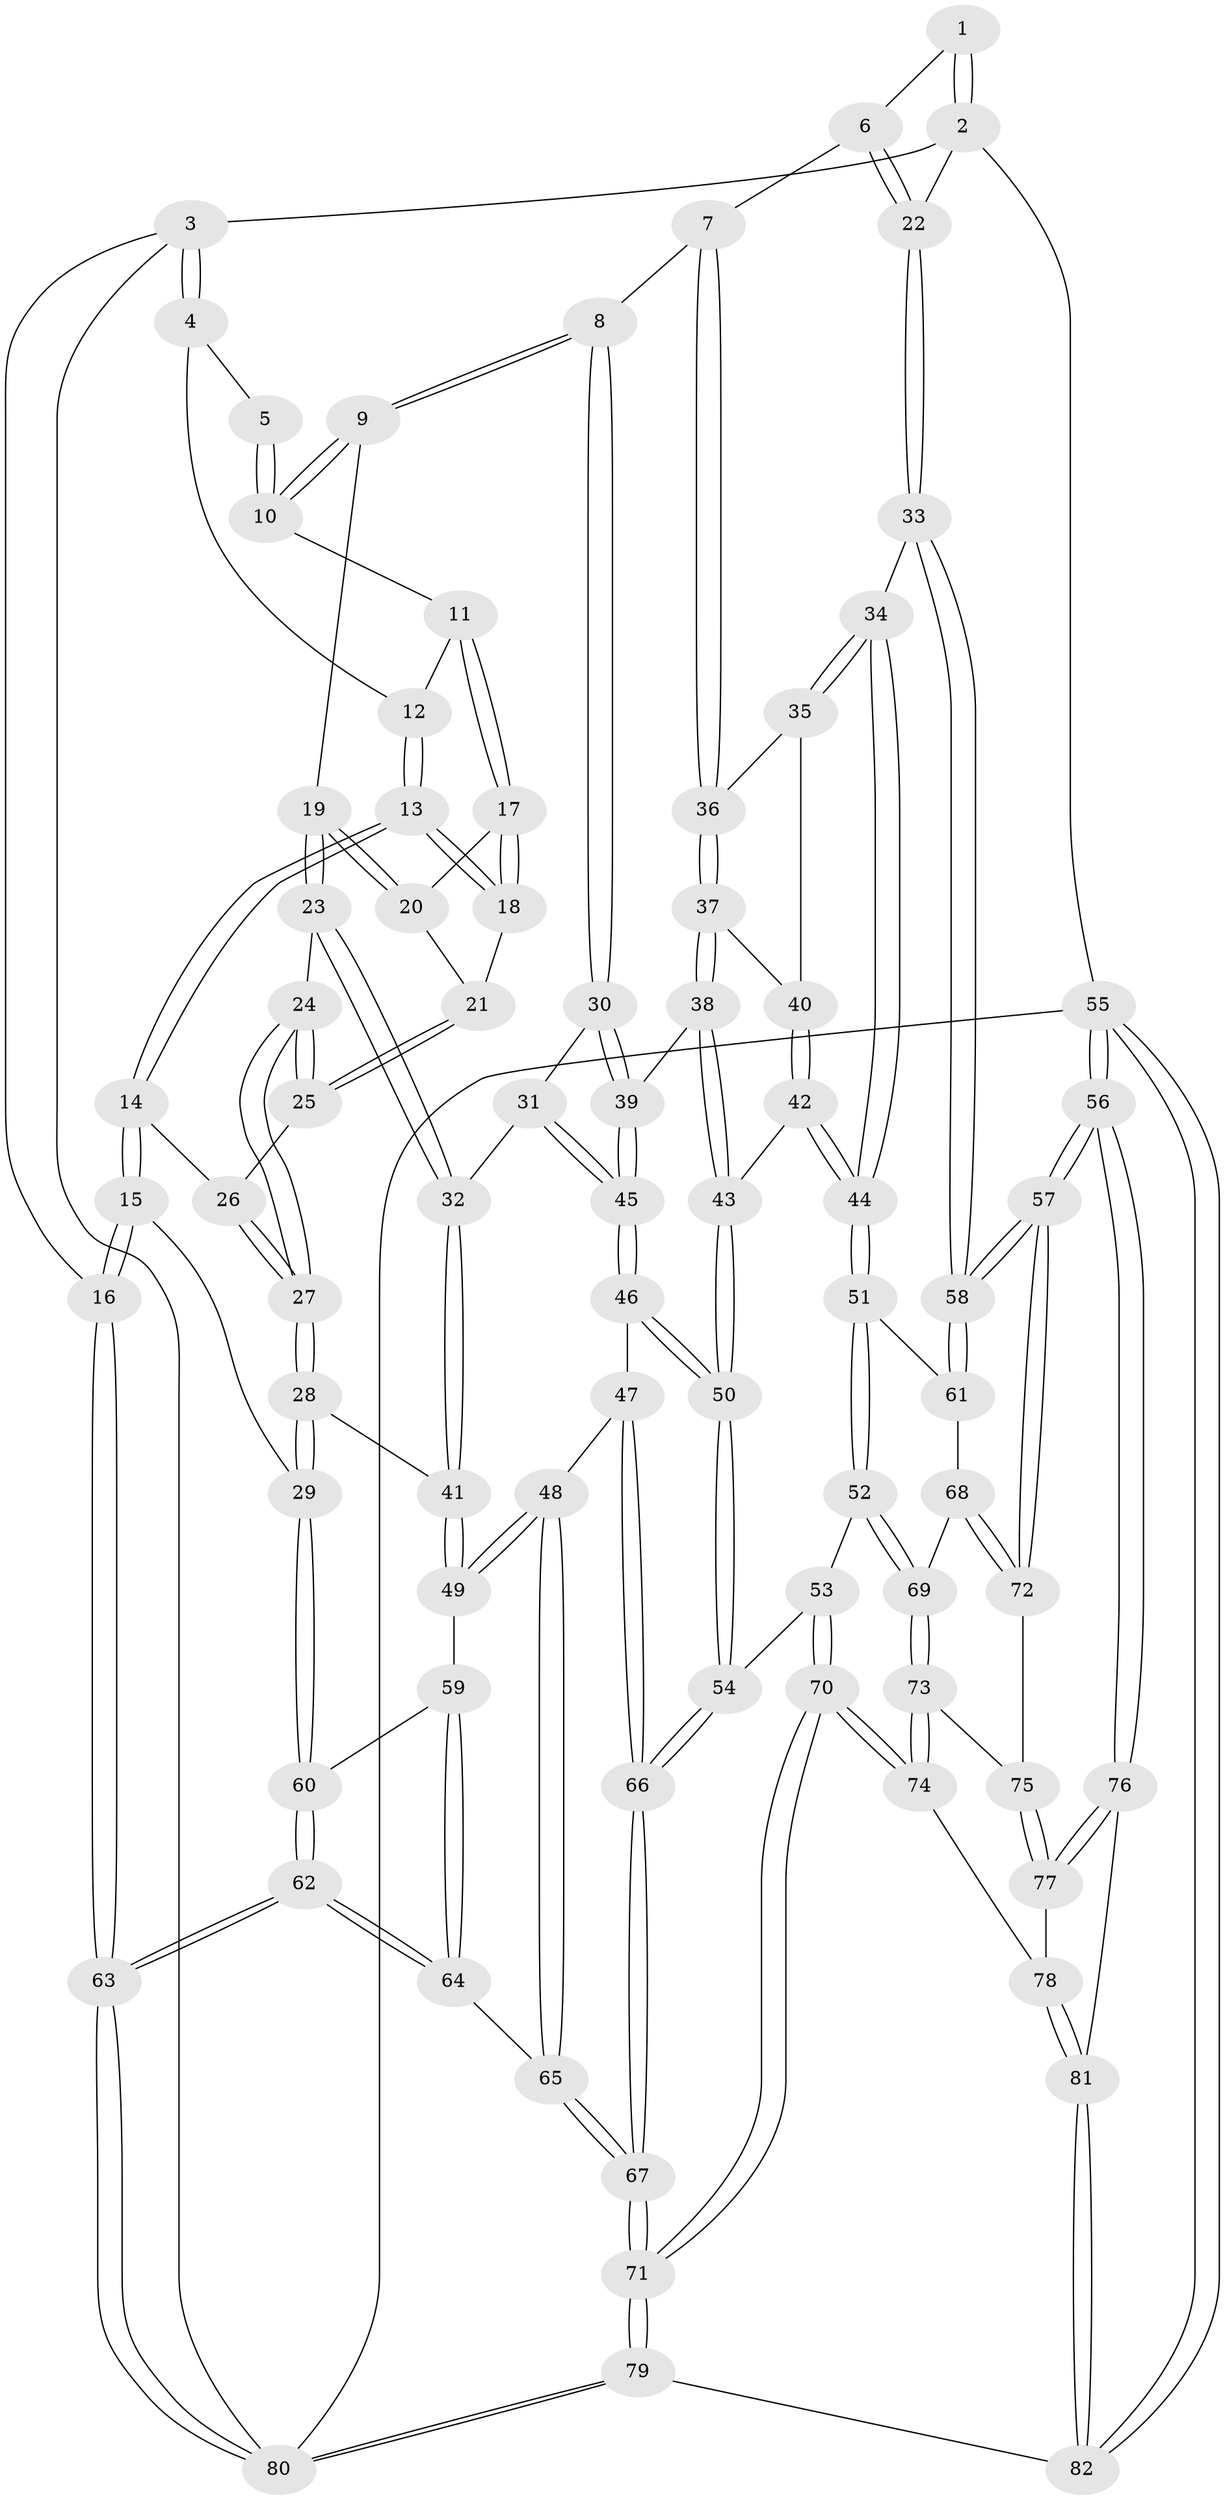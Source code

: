 // coarse degree distribution, {3: 0.10526315789473684, 5: 0.42105263157894735, 4: 0.40350877192982454, 6: 0.07017543859649122}
// Generated by graph-tools (version 1.1) at 2025/52/02/27/25 19:52:43]
// undirected, 82 vertices, 202 edges
graph export_dot {
graph [start="1"]
  node [color=gray90,style=filled];
  1 [pos="+0.5878430964395043+0"];
  2 [pos="+1+0"];
  3 [pos="+0+0"];
  4 [pos="+0+0"];
  5 [pos="+0.58778539670397+0"];
  6 [pos="+0.5952860494704889+0.16942352872861927"];
  7 [pos="+0.5465055921943114+0.2796154891574222"];
  8 [pos="+0.517372427657221+0.2839949967153619"];
  9 [pos="+0.4984367852645078+0.28050034414682923"];
  10 [pos="+0.37375354016685297+0.10947020916409428"];
  11 [pos="+0.27887315720416245+0.08992617959882866"];
  12 [pos="+0.06998187165320166+0"];
  13 [pos="+0.1007934518903883+0.24092823656904605"];
  14 [pos="+0.09258787801661139+0.25280558065331377"];
  15 [pos="+0+0.4170706558152698"];
  16 [pos="+0+0.4213254325294386"];
  17 [pos="+0.2548076790713717+0.18361392131181717"];
  18 [pos="+0.1203325124174516+0.2401050101822408"];
  19 [pos="+0.3898359273242477+0.31743770796960674"];
  20 [pos="+0.27850048327796456+0.23787927498560651"];
  21 [pos="+0.22061633142183046+0.28378782996634305"];
  22 [pos="+1+0.04780873706603099"];
  23 [pos="+0.3181879751670038+0.38624266818443787"];
  24 [pos="+0.2808071369422941+0.3877051333658101"];
  25 [pos="+0.22895785200289226+0.31689542430305023"];
  26 [pos="+0.18033214561179844+0.32593948706398457"];
  27 [pos="+0.19241322694050775+0.42841671607230414"];
  28 [pos="+0.1852615570336932+0.4333540670765306"];
  29 [pos="+0+0.41748625176345416"];
  30 [pos="+0.47791220259343675+0.4414632160514412"];
  31 [pos="+0.3456314268282358+0.4815738844346325"];
  32 [pos="+0.3376888555379751+0.46999876374999694"];
  33 [pos="+1+0.24676175844554957"];
  34 [pos="+1+0.2717477363340376"];
  35 [pos="+0.79635306078779+0.3063283518743468"];
  36 [pos="+0.5597037637907593+0.28914510755744033"];
  37 [pos="+0.5615866136332059+0.29333031538260124"];
  38 [pos="+0.6018041770371584+0.5229203818508505"];
  39 [pos="+0.471736436511942+0.5173212795303818"];
  40 [pos="+0.7147025758559375+0.4613770046608557"];
  41 [pos="+0.22364126342516807+0.5419585410447089"];
  42 [pos="+0.7321879695690889+0.5094235509669612"];
  43 [pos="+0.6045259191476481+0.5263061399941358"];
  44 [pos="+0.7754454822855219+0.5363002542412753"];
  45 [pos="+0.4048571808133788+0.6075767676072465"];
  46 [pos="+0.4030876806607643+0.6223162520527586"];
  47 [pos="+0.35075691460420655+0.6643956299163595"];
  48 [pos="+0.2612935663189157+0.6657810365161954"];
  49 [pos="+0.21933202692831794+0.6334326339339309"];
  50 [pos="+0.5832029240965553+0.6797259495284278"];
  51 [pos="+0.785107410932691+0.6381696978632964"];
  52 [pos="+0.6683701169865697+0.7233773076521518"];
  53 [pos="+0.6231717256663121+0.7133708311069207"];
  54 [pos="+0.6008721561206507+0.6998506754045066"];
  55 [pos="+1+1"];
  56 [pos="+1+1"];
  57 [pos="+1+1"];
  58 [pos="+1+0.6997465721995302"];
  59 [pos="+0.17507738194932884+0.6297973156874306"];
  60 [pos="+0.12099055008603693+0.6147925468679568"];
  61 [pos="+0.9051217294884126+0.6844624888864905"];
  62 [pos="+0+0.9124573220572115"];
  63 [pos="+0+1"];
  64 [pos="+0.05604821263970602+0.8288245233395188"];
  65 [pos="+0.20717911475385925+0.7913719185383213"];
  66 [pos="+0.40734756707580616+0.8515764890754558"];
  67 [pos="+0.39212413716550626+1"];
  68 [pos="+0.8230858939725473+0.8173739799769886"];
  69 [pos="+0.68539836049198+0.7637113793228204"];
  70 [pos="+0.46750008861440856+1"];
  71 [pos="+0.39483020354415077+1"];
  72 [pos="+0.839288995259745+0.8650716477303171"];
  73 [pos="+0.6916767187493221+0.8434222297754109"];
  74 [pos="+0.6869519770457547+0.8683686736302768"];
  75 [pos="+0.8168090714836062+0.8748960688537587"];
  76 [pos="+0.7917142346349644+0.9525227896276927"];
  77 [pos="+0.7732732889636021+0.9288167863320268"];
  78 [pos="+0.7250235163007083+0.9234375409014335"];
  79 [pos="+0.3861287045810098+1"];
  80 [pos="+0+1"];
  81 [pos="+0.6749392089721854+1"];
  82 [pos="+0.6394997871258599+1"];
  1 -- 2;
  1 -- 2;
  1 -- 6;
  2 -- 3;
  2 -- 22;
  2 -- 55;
  3 -- 4;
  3 -- 4;
  3 -- 16;
  3 -- 80;
  4 -- 5;
  4 -- 12;
  5 -- 10;
  5 -- 10;
  6 -- 7;
  6 -- 22;
  6 -- 22;
  7 -- 8;
  7 -- 36;
  7 -- 36;
  8 -- 9;
  8 -- 9;
  8 -- 30;
  8 -- 30;
  9 -- 10;
  9 -- 10;
  9 -- 19;
  10 -- 11;
  11 -- 12;
  11 -- 17;
  11 -- 17;
  12 -- 13;
  12 -- 13;
  13 -- 14;
  13 -- 14;
  13 -- 18;
  13 -- 18;
  14 -- 15;
  14 -- 15;
  14 -- 26;
  15 -- 16;
  15 -- 16;
  15 -- 29;
  16 -- 63;
  16 -- 63;
  17 -- 18;
  17 -- 18;
  17 -- 20;
  18 -- 21;
  19 -- 20;
  19 -- 20;
  19 -- 23;
  19 -- 23;
  20 -- 21;
  21 -- 25;
  21 -- 25;
  22 -- 33;
  22 -- 33;
  23 -- 24;
  23 -- 32;
  23 -- 32;
  24 -- 25;
  24 -- 25;
  24 -- 27;
  24 -- 27;
  25 -- 26;
  26 -- 27;
  26 -- 27;
  27 -- 28;
  27 -- 28;
  28 -- 29;
  28 -- 29;
  28 -- 41;
  29 -- 60;
  29 -- 60;
  30 -- 31;
  30 -- 39;
  30 -- 39;
  31 -- 32;
  31 -- 45;
  31 -- 45;
  32 -- 41;
  32 -- 41;
  33 -- 34;
  33 -- 58;
  33 -- 58;
  34 -- 35;
  34 -- 35;
  34 -- 44;
  34 -- 44;
  35 -- 36;
  35 -- 40;
  36 -- 37;
  36 -- 37;
  37 -- 38;
  37 -- 38;
  37 -- 40;
  38 -- 39;
  38 -- 43;
  38 -- 43;
  39 -- 45;
  39 -- 45;
  40 -- 42;
  40 -- 42;
  41 -- 49;
  41 -- 49;
  42 -- 43;
  42 -- 44;
  42 -- 44;
  43 -- 50;
  43 -- 50;
  44 -- 51;
  44 -- 51;
  45 -- 46;
  45 -- 46;
  46 -- 47;
  46 -- 50;
  46 -- 50;
  47 -- 48;
  47 -- 66;
  47 -- 66;
  48 -- 49;
  48 -- 49;
  48 -- 65;
  48 -- 65;
  49 -- 59;
  50 -- 54;
  50 -- 54;
  51 -- 52;
  51 -- 52;
  51 -- 61;
  52 -- 53;
  52 -- 69;
  52 -- 69;
  53 -- 54;
  53 -- 70;
  53 -- 70;
  54 -- 66;
  54 -- 66;
  55 -- 56;
  55 -- 56;
  55 -- 82;
  55 -- 82;
  55 -- 80;
  56 -- 57;
  56 -- 57;
  56 -- 76;
  56 -- 76;
  57 -- 58;
  57 -- 58;
  57 -- 72;
  57 -- 72;
  58 -- 61;
  58 -- 61;
  59 -- 60;
  59 -- 64;
  59 -- 64;
  60 -- 62;
  60 -- 62;
  61 -- 68;
  62 -- 63;
  62 -- 63;
  62 -- 64;
  62 -- 64;
  63 -- 80;
  63 -- 80;
  64 -- 65;
  65 -- 67;
  65 -- 67;
  66 -- 67;
  66 -- 67;
  67 -- 71;
  67 -- 71;
  68 -- 69;
  68 -- 72;
  68 -- 72;
  69 -- 73;
  69 -- 73;
  70 -- 71;
  70 -- 71;
  70 -- 74;
  70 -- 74;
  71 -- 79;
  71 -- 79;
  72 -- 75;
  73 -- 74;
  73 -- 74;
  73 -- 75;
  74 -- 78;
  75 -- 77;
  75 -- 77;
  76 -- 77;
  76 -- 77;
  76 -- 81;
  77 -- 78;
  78 -- 81;
  78 -- 81;
  79 -- 80;
  79 -- 80;
  79 -- 82;
  81 -- 82;
  81 -- 82;
}
